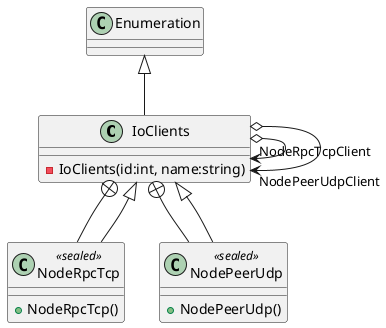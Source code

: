 @startuml
class IoClients {
    - IoClients(id:int, name:string)
}
class NodeRpcTcp <<sealed>> {
    + NodeRpcTcp()
}
class NodePeerUdp <<sealed>> {
    + NodePeerUdp()
}
Enumeration <|-- IoClients
IoClients o-> "NodeRpcTcpClient" IoClients
IoClients o-> "NodePeerUdpClient" IoClients
IoClients +-- NodeRpcTcp
IoClients <|-- NodeRpcTcp
IoClients +-- NodePeerUdp
IoClients <|-- NodePeerUdp
@enduml
